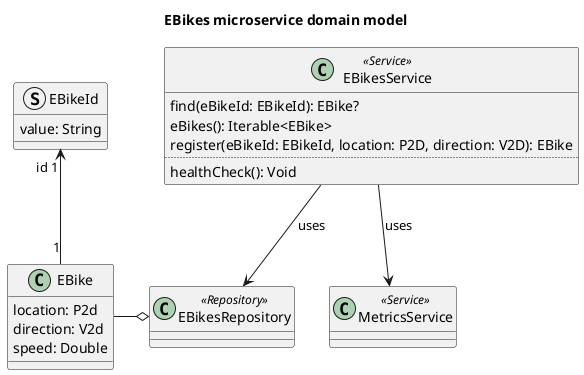 @startuml ebikes-microservice-domain-model

title EBikes microservice domain model

class EBike {
    location: P2d
    direction: V2d
    speed: Double
}
struct EBikeId {
    value: String
}
EBike "1" -u-> "id 1" EBikeId

class EBikesRepository <<Repository>> 
EBikesRepository o-l- EBike

class EBikesService <<Service>> {
    find(eBikeId: EBikeId): EBike?
    eBikes(): Iterable<EBike>
    register(eBikeId: EBikeId, location: P2D, direction: V2D): EBike
    ..
    healthCheck(): Void
}

EBikesService --> EBikesRepository : "uses"

class MetricsService <<Service>>
EBikesService --> MetricsService : "uses"

@enduml
